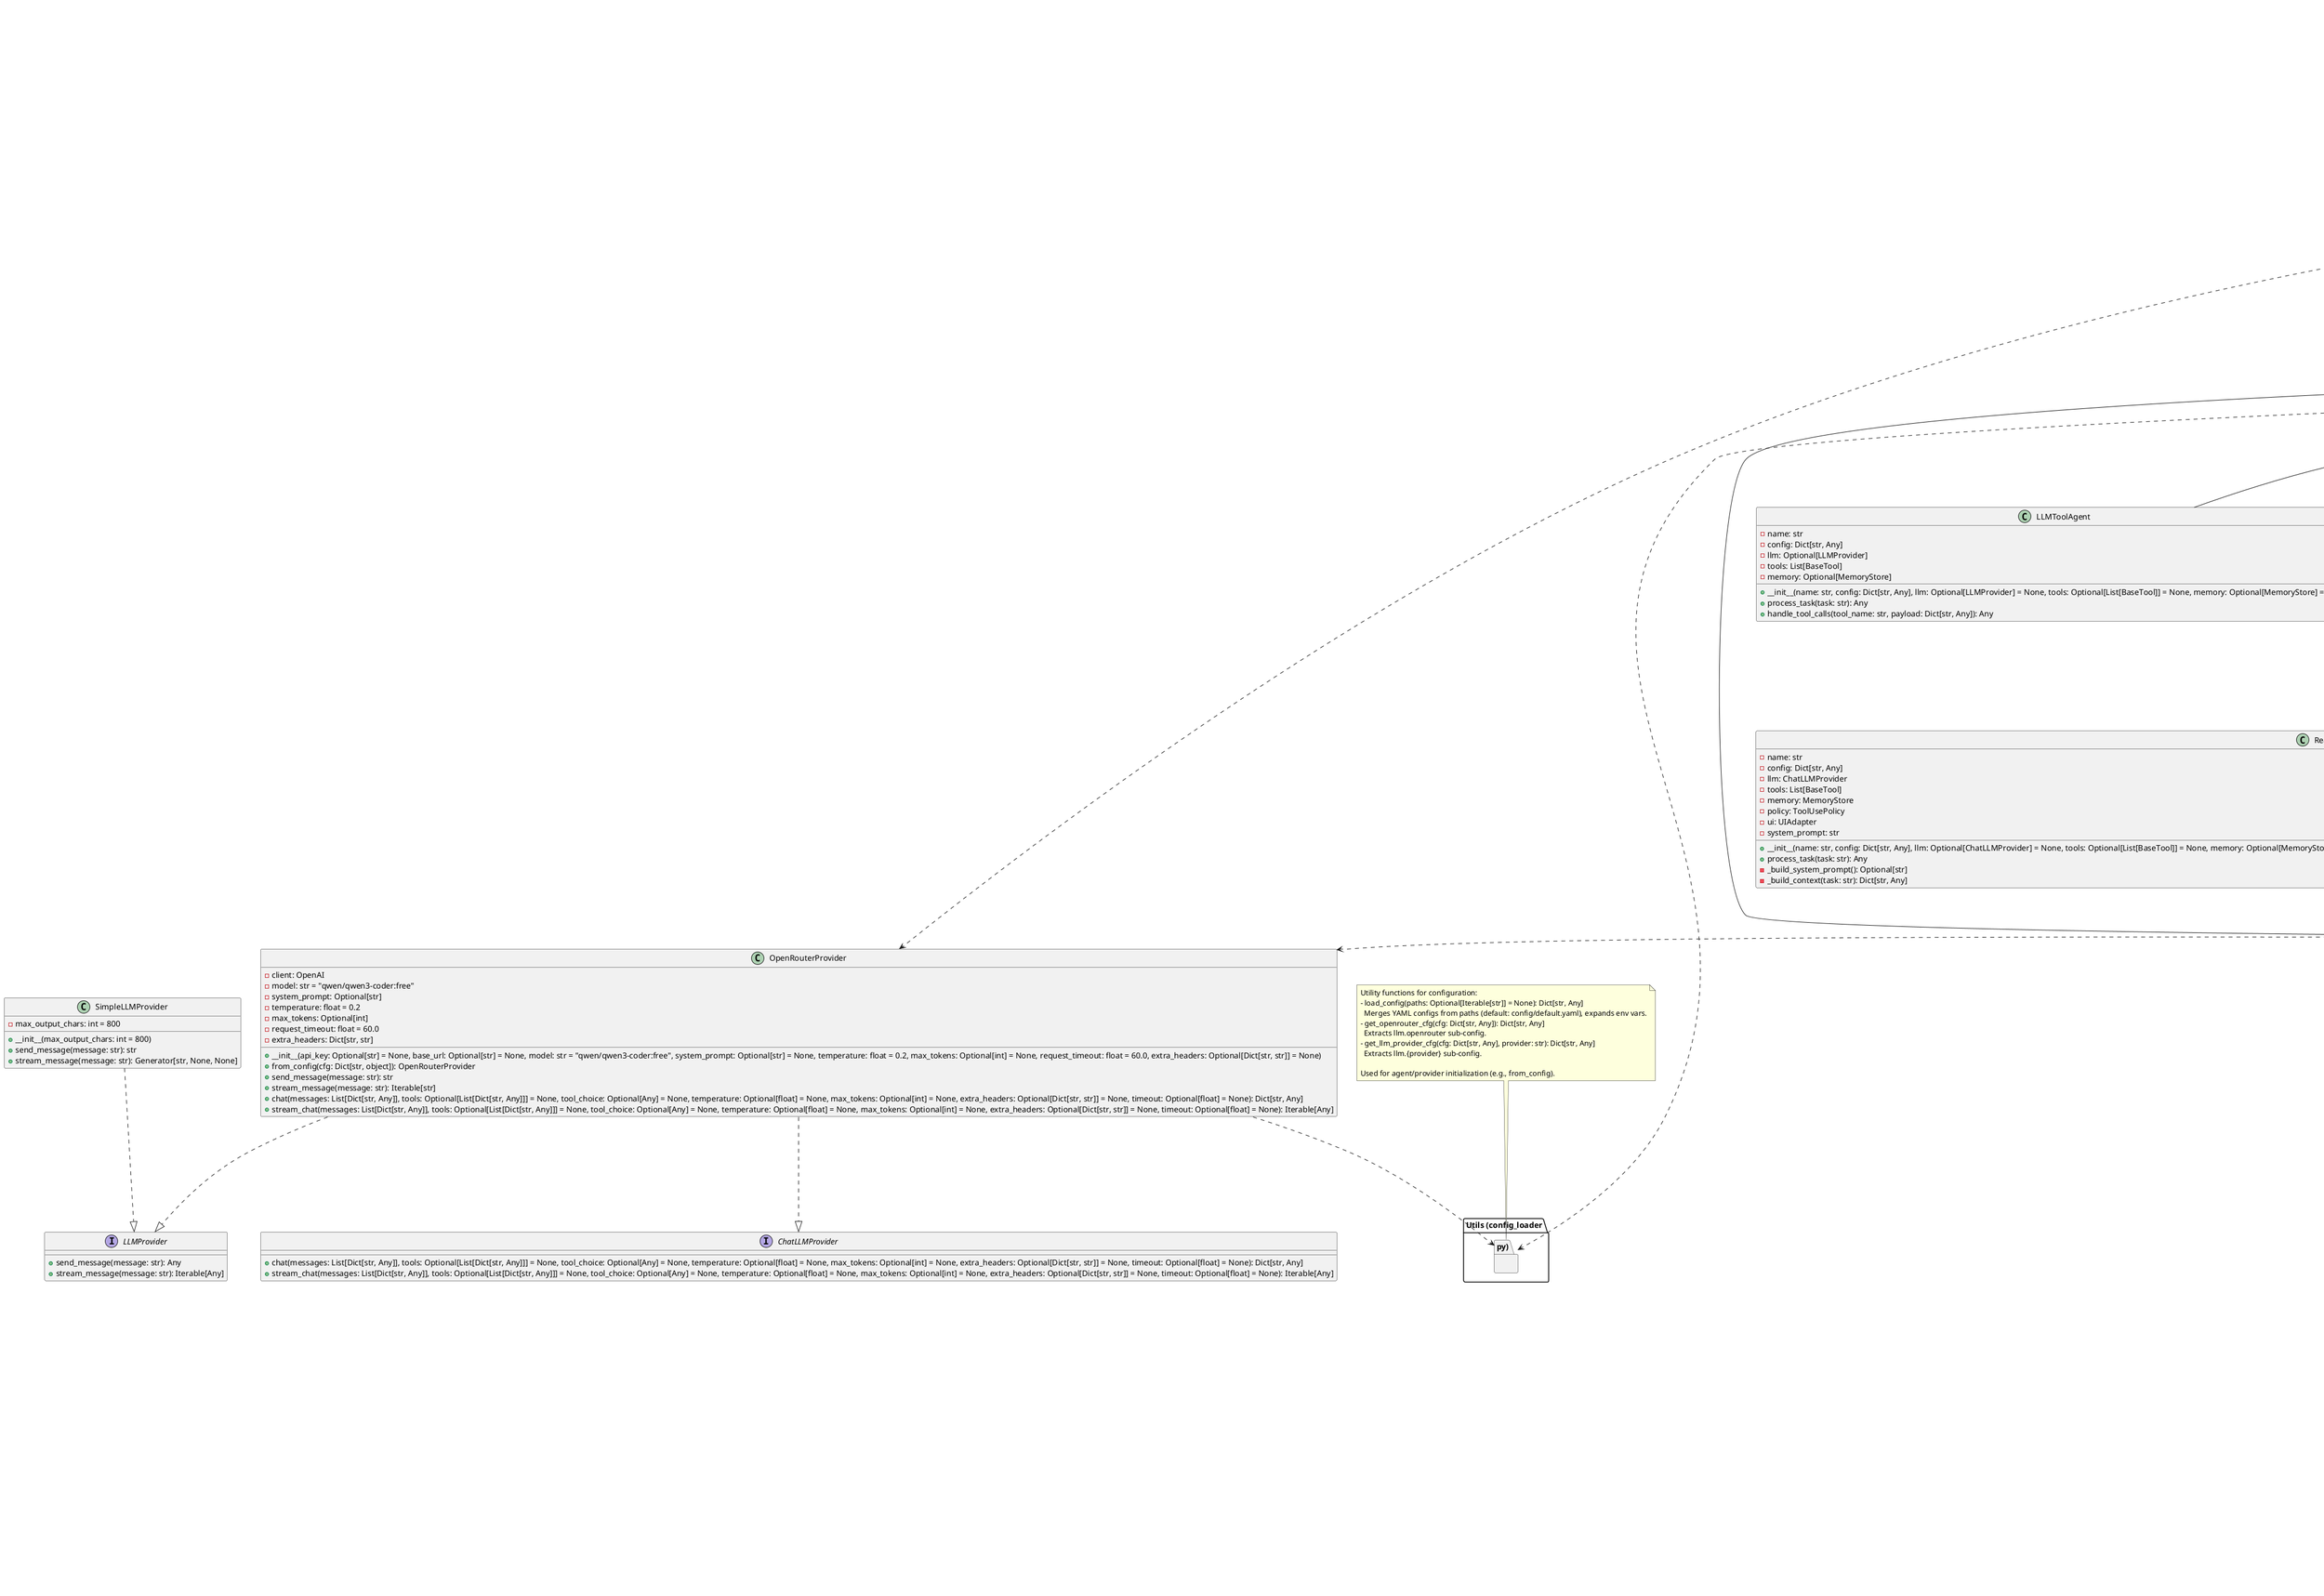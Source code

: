 @startuml
title Flexygent Class Diagram v2

' ========== LLM Providers Section ==========

interface LLMProvider {
  + send_message(message: str): Any
  + stream_message(message: str): Iterable[Any]
}

interface ChatLLMProvider {
  + chat(messages: List[Dict[str, Any]], tools: Optional[List[Dict[str, Any]]] = None, tool_choice: Optional[Any] = None, temperature: Optional[float] = None, max_tokens: Optional[int] = None, extra_headers: Optional[Dict[str, str]] = None, timeout: Optional[float] = None): Dict[str, Any]
  + stream_chat(messages: List[Dict[str, Any]], tools: Optional[List[Dict[str, Any]]] = None, tool_choice: Optional[Any] = None, temperature: Optional[float] = None, max_tokens: Optional[int] = None, extra_headers: Optional[Dict[str, str]] = None, timeout: Optional[float] = None): Iterable[Any]
}

class SimpleLLMProvider {
  - max_output_chars: int = 800
  + __init__(max_output_chars: int = 800)
  + send_message(message: str): str
  + stream_message(message: str): Generator[str, None, None]
}

class OpenRouterProvider {
  - client: OpenAI
  - model: str = "qwen/qwen3-coder:free"
  - system_prompt: Optional[str]
  - temperature: float = 0.2
  - max_tokens: Optional[int]
  - request_timeout: float = 60.0
  - extra_headers: Dict[str, str]
  + __init__(api_key: Optional[str] = None, base_url: Optional[str] = None, model: str = "qwen/qwen3-coder:free", system_prompt: Optional[str] = None, temperature: float = 0.2, max_tokens: Optional[int] = None, request_timeout: float = 60.0, extra_headers: Optional[Dict[str, str]] = None)
  + from_config(cfg: Dict[str, object]): OpenRouterProvider
  + send_message(message: str): str
  + stream_message(message: str): Iterable[str]
  + chat(messages: List[Dict[str, Any]], tools: Optional[List[Dict[str, Any]]] = None, tool_choice: Optional[Any] = None, temperature: Optional[float] = None, max_tokens: Optional[int] = None, extra_headers: Optional[Dict[str, str]] = None, timeout: Optional[float] = None): Dict[str, Any]
  + stream_chat(messages: List[Dict[str, Any]], tools: Optional[List[Dict[str, Any]]] = None, tool_choice: Optional[Any] = None, temperature: Optional[float] = None, max_tokens: Optional[int] = None, extra_headers: Optional[Dict[str, str]] = None, timeout: Optional[float] = None): Iterable[Any]
}

class EnhancedProviderResolver {
  - providers: Dict[str, ProviderConfig]
  - selection_strategy: SelectionStrategy
  + __init__(config_path: Optional[str] = None)
  + resolve_provider(agent_type: str, task_requirements: Optional[Dict[str, Any]] = None, max_cost: Optional[float] = None): Tuple[str, str, ModelInfo]
  + get_available_models(provider_name: Optional[str] = None): Dict[str, List[ModelInfo]]
  + suggest_models(agent_type: str, task_requirements: Optional[Dict[str, Any]] = None, max_cost: Optional[float] = None): List[Tuple[str, str, ModelInfo]]
}

OpenRouterProvider ..|> LLMProvider
OpenRouterProvider ..|> ChatLLMProvider
SimpleLLMProvider ..|> LLMProvider
EnhancedProviderResolver ..> OpenRouterProvider

' ========== Tools Section ==========

abstract class BaseTool {
  - name: str
  - description: str
  - input_model: Type[TIn]
  - output_model: Type[TOut]
  - timeout_seconds: Optional[float] = 30.0
  - max_concurrency: Optional[int]
  - requires_network: bool = False
  - requires_filesystem: bool = False
  - tags: Set[str] = frozenset()
  + __init__()
  + get_schema(): Dict[str, Any]
  + to_descriptor(): ToolDescriptor
  + __call__(data: Union[Dict[str, Any], TIn], context: Optional[Dict[str, Any]] = None): TOut
  + execute(params: TIn, context: Optional[Dict[str, Any]] = None): TOut
  - _validate_input(data: Union[Dict[str, Any], TIn]): TIn
  - _execute_with_handling(params: TIn, context: Optional[Dict[str, Any]]): TOut
  - _maybe_timeout(coro_factory): TOut
}

class ToolRegistry {
  - _tools: Dict[str, BaseTool]
  + __init__()
  + register_tool(tool: BaseTool): None
  + bulk_register(tools: Iterable[BaseTool]): None
  + get_tool(name: str): BaseTool
  + has_tool(name: str): bool
  + list_tool_names(tags: Optional[Set[str]] = None): List[str]
  + list_tools(tags: Optional[Set[str]] = None): List[BaseTool]
  + list_descriptors(tags: Optional[Set[str]] = None): List[ToolDescriptor]
  + get_llm_function_specs(tool_names: Optional[Sequence[str]] = None): List[dict]
  + get_tools_for_agent(agent_name: str, policy: Optional[Dict[str, Sequence[str]]] = None, fallback_tags: Optional[Set[str]] = None): List[BaseTool]
}

' ========== Tool Categories ==========

package "System Tools" {
  class EchoTool {
    + execute(params: EchoInput, context: Optional[dict] = None): EchoOutput
  }
}

package "Web Tools" {
  class FetchTool {
    + execute(params: FetchInput, context: Optional[dict] = None): FetchOutput
  }
  class SearchTool {
    + execute(params: SearchInput, context: Optional[dict] = None): SearchOutput
  }
  class ScraperTool {
    + execute(params: ScraperInput, context: Optional[dict] = None): ScraperOutput
  }
}

package "Coding Tools" {
  class CodeRunTool {
    + execute(params: CodeRunInput, context: Optional[dict] = None): CodeRunOutput
  }
  class CodeAnalyzeTool {
    + execute(params: CodeAnalyzeInput, context: Optional[dict] = None): CodeAnalyzeOutput
  }
  class CodeFormatTool {
    + execute(params: CodeFormatInput, context: Optional[dict] = None): CodeFormatOutput
  }
}

package "Research Tools" {
  class WebSearchTool {
    + execute(params: WebSearchInput, context: Optional[dict] = None): WebSearchOutput
  }
  class ResearchSummarizeTool {
    + execute(params: ResearchSummarizeInput, context: Optional[dict] = None): ResearchSummarizeOutput
  }
}

package "Writing Tools" {
  class ContentGenerateTool {
    + execute(params: ContentGenerateInput, context: Optional[dict] = None): ContentGenerateOutput
  }
  class GrammarCheckTool {
    + execute(params: GrammarCheckInput, context: Optional[dict] = None): GrammarCheckOutput
  }
}

package "Data Tools" {
  class DataAnalyzeTool {
    + execute(params: DataAnalyzeInput, context: Optional[dict] = None): DataAnalyzeOutput
  }
}

package "Project Tools" {
  class ProjectPlanTool {
    + execute(params: ProjectPlanInput, context: Optional[dict] = None): ProjectPlanOutput
  }
}

package "Creative Tools" {
  class CreativeIdeasTool {
    + execute(params: CreativeIdeasInput, context: Optional[dict] = None): CreativeIdeasOutput
  }
}

package "RAG Tools" {
  class RagIndexTool {
    + execute(params: RagIndexInput, context: Optional[dict] = None): RagIndexOutput
  }
  class RagQueryTool {
    + execute(params: RagQueryInput, context: Optional[dict] = None): RagQueryOutput
  }
}

package "UI Tools" {
  class AskUserTool {
    + execute(params: AskInput, context: Optional[dict] = None): AskOutput
  }
}

EchoTool --|> BaseTool
FetchTool --|> BaseTool
SearchTool --|> BaseTool
ScraperTool --|> BaseTool
CodeRunTool --|> BaseTool
CodeAnalyzeTool --|> BaseTool
CodeFormatTool --|> BaseTool
WebSearchTool --|> BaseTool
ResearchSummarizeTool --|> BaseTool
ContentGenerateTool --|> BaseTool
GrammarCheckTool --|> BaseTool
DataAnalyzeTool --|> BaseTool
ProjectPlanTool --|> BaseTool
CreativeIdeasTool --|> BaseTool
RagIndexTool --|> BaseTool
RagQueryTool --|> BaseTool
AskUserTool --|> BaseTool
ToolRegistry *-- BaseTool

' ========== Agent Management Section ==========

class AgentRegistry {
  - _agent_classes: Dict[str, Type[BaseAgent]]
  + __init__()
  + register(agent_type: str, agent_class: Type[BaseAgent]): None
  + get_agent_class(agent_type: str): Type[BaseAgent]
  + list_agent_types(): list
  + is_registered(agent_type: str): bool
}

class AgentFactory {
  - agent_registry: AgentRegistry
  - tool_registry: ToolRegistry
  - provider_resolver: Callable[[Dict[str, Any]], LLMProvider]
  - memory_resolver: Optional[Callable[[Dict[str, Any]], MemoryStore]]
  - ui_resolver: Optional[Callable[[Dict[str, Any]], UIAdapter]]
  + __init__(agent_registry: AgentRegistry, tool_registry: ToolRegistry, provider_resolver: Callable, memory_resolver: Optional[Callable] = None, ui_resolver: Optional[Callable] = None)
  + create_from_config(config: Dict[str, Any]): BaseAgent
}

AgentFactory *-- AgentRegistry
AgentFactory *-- ToolRegistry
AgentFactory ..> EnhancedProviderResolver
AgentRegistry *-- BaseAgent

' ========== Orchestration Section ==========

class ToolCallOrchestrator {
  - llm: OpenRouterProvider
  - policy: ToolUsePolicy
  - ui: UIAdapter
  - default_system_prompt: str
  + __init__(llm: OpenRouterProvider, policy: Optional[ToolUsePolicy] = None, ui: Optional[UIAdapter] = None, default_system_prompt: Optional[str] = None)
  + run(user_message: str, tool_names: List[str], system_prompt: Optional[str] = None, temperature: Optional[float] = None, max_tokens: Optional[int] = None, context: Optional[Dict[str, Any]] = None): Dict[str, Any]
  - _filter_tools(tool_names: List[str]): List[str]
  - _execute_tool_calls(tool_calls: List[Dict[str, Any]], allowed: List[str], context: Optional[Dict[str, Any]]): List[Dict[str, Any]]
  - _tool_message(name: str, tool_call_id: str, content: Any): Dict[str, Any]
}

class NoopUIAdapter {
  + confirm_tool_call(tool_name: str, arguments: Dict[str, Any], reason: str): bool
  + ask_user(question: str, options: Optional[List[str]] = None, allow_free_text: bool = True): str
  + emit_event(kind: str, payload: Dict[str, Any]): None
}

ToolCallOrchestrator ..> ToolUsePolicy
ToolCallOrchestrator ..> UIAdapter
ToolCallOrchestrator ..> OpenRouterProvider
ToolCallOrchestrator ..> ToolRegistry
ToolCallingAgent ..> ToolCallOrchestrator
BaseAgent <|-- ToolCallingAgent

' ========== Memory Section ==========

interface ShortTermMemoryProtocol {
  + append(key: str, value: Any): None
  + get_recent(key: str, n: int): List[Any]
  + prune(key: str, max_size: int): None
}

interface LongTermMemoryProtocol {
  + store(key: str, value: Any, metadata: Dict): None
  + search(query: str, limit: int): List[Dict]
  + delete(key: str): None
}

class AgentMemory {
  - short_term: ShortTermMemoryProtocol
  - long_term: LongTermMemoryProtocol
  - SHORT_PREFIX: str = "short:"
  - LONG_PREFIX: str = "long:"
  + __init__(short_term: Optional, long_term: Optional, enable_long_term: bool = True)
  + store(key: str, value: Any, metadata: Optional[Dict])
  + append_short(key: str, value: Any)
  + get_recent_short(key: str, n: int)
  + store_long(key: str, value: Any, metadata: Optional[Dict])
  + search_long(query: str, limit: int)
}

class InMemoryShortTerm {
  - _store: Dict[str, deque[str]]
  + __init__(max_history_per_key: int = 50)
  + append(key: str, value: Any)
  + get_recent(key: str, n: int)
  + prune(key: str, max_size: int)
  + store(key: str, value: Any)
  + retrieve(key: str): Any
  + update(key: str, value: Any)
}

class FileLongTerm {
  - file_path: Path = "~/.flexygent/long_term_memory.json"
  - _store: Dict[str, Dict[str, Any]]
  + __init__(file_path: str)
  + store(key: str, value: Any, metadata: Dict)
  + retrieve(key: str): Any
  + search(query: str, limit: int)
  + delete(key: str)
  + update(key: str, value: Any)
}

InMemoryShortTerm ..|> ShortTermMemoryProtocol
FileLongTerm ..|> LongTermMemoryProtocol
AgentMemory *-- ShortTermMemoryProtocol
AgentMemory *-- LongTermMemoryProtocol
BaseAgent o-- AgentMemory
AgentFactory ..> AgentMemory
ToolCallOrchestrator ..> AgentMemory

' ========== RAG Section ==========

class EmbeddingProvider {
  - model_name: str
  - _model: Any
  + __init__(model_name: str = "sentence-transformers/all-MiniLM-L6-v2")
  + embed_texts(texts: List[str]): List[List[float]]
  + embed_query(text: str): List[float]
}

class LocalNumpyVectorStore {
  - index_dir: str
  - embeddings: Optional[np.ndarray]
  - texts: Optional[List[str]]
  + __init__(index_dir: str)
  + add(embeddings: List[List[float]], texts: List[str]): None
  + search(query_embedding: List[float], top_k: int = 5): List[SearchResult]
  + save(): None
  + load(): None
}

class SearchResult {
  + text: str
  + score: float
}

EmbeddingProvider ..> LocalNumpyVectorStore
LocalNumpyVectorStore *-- SearchResult
RagIndexTool ..> EmbeddingProvider
RagIndexTool ..> LocalNumpyVectorStore
RagQueryTool ..> EmbeddingProvider
RagQueryTool ..> LocalNumpyVectorStore

' ========== BaseAgent Class ==========

class BaseAgent {
  - name: str
  - config: Dict[str, Any]
  - llm: Optional[LLMProvider]
  - tools: List[Any]
  - memory: Optional[MemoryStore]
  - registry: Optional[Any]
  + __init__(name: str, config: Dict[str, Any], llm: Optional[LLMProvider] = None, tools: Optional[List[Any]] = None, memory: Optional[MemoryStore] = None, registry: Optional[Any] = None)
  + process_task(task: str): Any
  + handle_tool_calls(tool_name: str, payload: Dict[str, Any]): Any
  + update_memory(key: str, value: Any): None
}

' ========== Specialized Agent Classes ==========

class ToolCallingAgent {
  - name: str
  - config: Dict[str, Any]
  - llm: ChatLLMProvider
  - tools: List[BaseTool]
  - memory: MemoryStore
  - policy: ToolUsePolicy
  - ui: UIAdapter
  - system_prompt: str
  - tool_allowlist: Optional[List[str]]
  + __init__(name: str, config: Dict[str, Any], llm: Optional[ChatLLMProvider] = None, tools: Optional[List[BaseTool]] = None, memory: Optional[MemoryStore] = None, policy: Optional[ToolUsePolicy] = None, ui: Optional[UIAdapter] = None, system_prompt: Optional[str] = None, tool_allowlist: Optional[List[str]] = None)
  + process_task(task: str): Any
  - _process_task_async(task: str): Dict[str, Any]
  - handle_tool_calls(tool_name: str, payload: Dict[str, Any]): Any
  - _run_sync()
  - _build_system_prompt(): Optional[str]
  - _build_context(task: str): Dict[str, Any]
}

class LLMToolAgent {
  - name: str
  - config: Dict[str, Any]
  - llm: Optional[LLMProvider]
  - tools: List[BaseTool]
  - memory: Optional[MemoryStore]
  + __init__(name: str, config: Dict[str, Any], llm: Optional[LLMProvider] = None, tools: Optional[List[BaseTool]] = None, memory: Optional[MemoryStore] = None)
  + process_task(task: str): Any
  + handle_tool_calls(tool_name: str, payload: Dict[str, Any]): Any
}

class ReasoningToolAgent {
  - name: str
  - config: Dict[str, Any]
  - llm: ChatLLMProvider
  - tools: List[BaseTool]
  - memory: MemoryStore
  - policy: ToolUsePolicy
  - ui: UIAdapter
  - system_prompt: str
  + __init__(name: str, config: Dict[str, Any], llm: Optional[ChatLLMProvider] = None, tools: Optional[List[BaseTool]] = None, memory: Optional[MemoryStore] = None, policy: Optional[ToolUsePolicy] = None, ui: Optional[UIAdapter] = None, system_prompt: Optional[str] = None, tool_allowlist: Optional[List[str]] = None)
  + process_task(task: str): Any
  - _build_system_prompt(): Optional[str]
  - _build_context(task: str): Dict[str, Any]
}

class AdaptiveToolAgent {
  - name: str
  - config: Dict[str, Any]
  - llm: ChatLLMProvider
  - tools: List[BaseTool]
  - memory: MemoryStore
  - policy: ToolUsePolicy
  - ui: UIAdapter
  - system_prompt: str
  - _tool_stats: Dict[str, Dict[str, int]]
  + __init__(name: str, config: Dict[str, Any], llm: Optional[ChatLLMProvider] = None, tools: Optional[List[BaseTool]] = None, memory: Optional[MemoryStore] = None, policy: Optional[ToolUsePolicy] = None, ui: Optional[UIAdapter] = None, system_prompt: Optional[str] = None, tool_allowlist: Optional[List[str]] = None)
  + process_task(task: str): Any
  + record_outcome(success: bool, tools_used: Optional[List[str]] = None): None
  + evaluate_success(result: Dict[str, Any]): Optional[bool]
  + on_task_complete(task: str, result: Dict[str, Any]): None
  - _load_tool_stats(): Dict[str, Dict[str, int]]
  - _persist_tool_stats(): None
  - _prioritize_tools(): None
}

class GeneralToolAgent {
  - name: str
  - config: Dict[str, Any]
  - llm: ChatLLMProvider
  - tools: List[BaseTool]
  - memory: MemoryStore
  - policy: ToolUsePolicy
  - ui: UIAdapter
  - system_prompt: str
  + __init__(name: str, config: Dict[str, Any], llm: Optional[ChatLLMProvider] = None, tools: Optional[List[BaseTool]] = None, memory: Optional[MemoryStore] = None, policy: Optional[ToolUsePolicy] = None, ui: Optional[UIAdapter] = None, system_prompt: Optional[str] = None, tool_allowlist: Optional[List[str]] = None)
  + process_task(task: str): Any
  - _build_system_prompt(): Optional[str]
}

class ResearchAgent {
  - name: str
  - config: Dict[str, Any]
  - llm: Optional[LLMProvider]
  - tools: List[BaseTool]
  - memory: Optional[MemoryStore]
  - _tool_by_name: Dict[str, BaseTool]
  + __init__(name: str, config: Dict[str, Any], llm: Optional[LLMProvider] = None, tools: Optional[List[BaseTool]] = None, memory: Optional[MemoryStore] = None, policy: Optional[Any] = None, ui: Optional[Any] = None, system_prompt: Optional[str] = None, **kwargs)
  + process_task(task: str): Any
  + handle_tool_calls(tool_name: str, payload: Dict[str, Any]): Any
  - _process_task_async(task: str): Dict[str, Any]
  - _require_tool(name: str): BaseTool
  - _build_summary_prompt(task: str, search_out: Any, scrape_out: Any): str
  - _run_sync(coro)
}

class RAGAgent {
  - name: str
  - config: Dict[str, Any]
  - llm: Optional[LLMProvider]
  - tools: List[BaseTool]
  - memory: Optional[MemoryStore]
  - _tool_by_name: Dict[str, BaseTool]
  + __init__(name: str, config: Dict[str, Any], llm: Optional[LLMProvider] = None, tools: Optional[List[BaseTool]] = None, memory: Optional[MemoryStore] = None)
  + process_task(task: str): Any
  + handle_tool_calls(tool_name: str, payload: Dict[str, Any]): Any
  - _require_tool(name: str): BaseTool
}

class MasterAgent {
  - name: str
  - config: Dict[str, Any]
  - llm: Optional[LLMProvider]
  - tools: List[BaseTool]
  - memory: Optional[MemoryStore]
  - _available_agents: Dict[str, BaseAgent]
  - _system_prompt: str
  - _orchestrator: Optional[ToolCallOrchestrator]
  - _policy: ToolUsePolicy
  - _ui: Optional[UIAdapter]
  + __init__(name: str, config: Dict[str, Any], llm: Optional[LLMProvider] = None, tools: Optional[List[BaseTool]] = None, memory: Optional[MemoryStore] = None, available_agents: Optional[Dict[str, BaseAgent]] = None, policy: Optional[ToolUsePolicy] = None, ui: Optional[UIAdapter] = None, system_prompt: Optional[str] = None)
  + process_task(task: str): Any
  + handle_tool_calls(tool_name: str, payload: Dict[str, Any]): Any
  - _get_orchestrator(): ToolCallOrchestrator
  - _get_default_system_prompt(): str
  - _analyze_task(task: str): Dict[str, Any]
  - _delegate_to_agent(agent_name: str, task: str): Any
}

BaseAgent <|-- ToolCallingAgent
BaseAgent <|-- LLMToolAgent
BaseAgent <|-- ResearchAgent
BaseAgent <|-- RAGAgent
BaseAgent <|-- MasterAgent
ToolCallingAgent <|-- ReasoningToolAgent
ToolCallingAgent <|-- AdaptiveToolAgent
ToolCallingAgent <|-- GeneralToolAgent

' ========== Enumeration ==========

enum AutonomyLevel {
  auto
  confirm
  never
}
note right of AutonomyLevel::auto
  run tools without user confirmation
end note
note right of AutonomyLevel::confirm
  ask for confirmation (all or per tool)
end note
note right of AutonomyLevel::never
  do not expose tools to the LLM
end note

' ========== ToolUsePolicy Class ==========

class ToolUsePolicy {
  - autonomy: AutonomyLevel
  - allow_tools: Optional[Set[str]]
  - deny_tools: Set[str]
  - confirm_tools: Set[str]
  - max_steps: int
  - max_tool_calls: Optional[int]
  - parallel_tool_calls: bool
  - tool_result_truncate: int
  - max_wall_time_s: Optional[float]
  + __init__(autonomy: AutonomyLevel = auto, allow_tools: Optional[Set[str]] = None, deny_tools: Set[str] = set(), confirm_tools: Set[str] = set(), max_steps: int = 8, max_tool_calls: Optional[int] = None, parallel_tool_calls: bool = True, tool_result_truncate: int = 8000, max_wall_time_s: Optional[float] = None)
  + __post_init__()
}

note right of ToolUsePolicy::allow_tools
  if set, only these tools are permitted
end note
note right of ToolUsePolicy::confirm_tools
  always confirm these (if autonomy=confirm); empty means "confirm all"
end note
note right of ToolUsePolicy::max_tool_calls
  overall cap on tool calls (None = no cap)
end note
note right of ToolUsePolicy::max_wall_time_s
  optional wall-time budget, enforced by caller
end note

' ========== UIAdapter Protocol ==========

class UIAdapter {
  + confirm_tool_call(tool_name: str, arguments: Dict[str, Any], reason: str): bool
  + ask_user(question: List[str], options: List[str], allow_free_text: bool): str
  + emit_event(kind: str, payload: Dict[str, Any]): None
}

' ========== Utils Section ==========

package "Utils (config_loader.py)" {
}

note as N1
Utility functions for configuration:
- load_config(paths: Optional[Iterable[str]] = None): Dict[str, Any]
  Merges YAML configs from paths (default: config/default.yaml), expands env vars.
- get_openrouter_cfg(cfg: Dict[str, Any]): Dict[str, Any]
  Extracts llm.openrouter sub-config.
- get_llm_provider_cfg(cfg: Dict[str, Any], provider: str): Dict[str, Any]
  Extracts llm.{provider} sub-config.

Used for agent/provider initialization (e.g., from_config).
end note

N1 .. "Utils (config_loader.py)"
OpenRouterProvider ..> "Utils (config_loader.py)"
BaseAgent ..> "Utils (config_loader.py)"

@enduml
